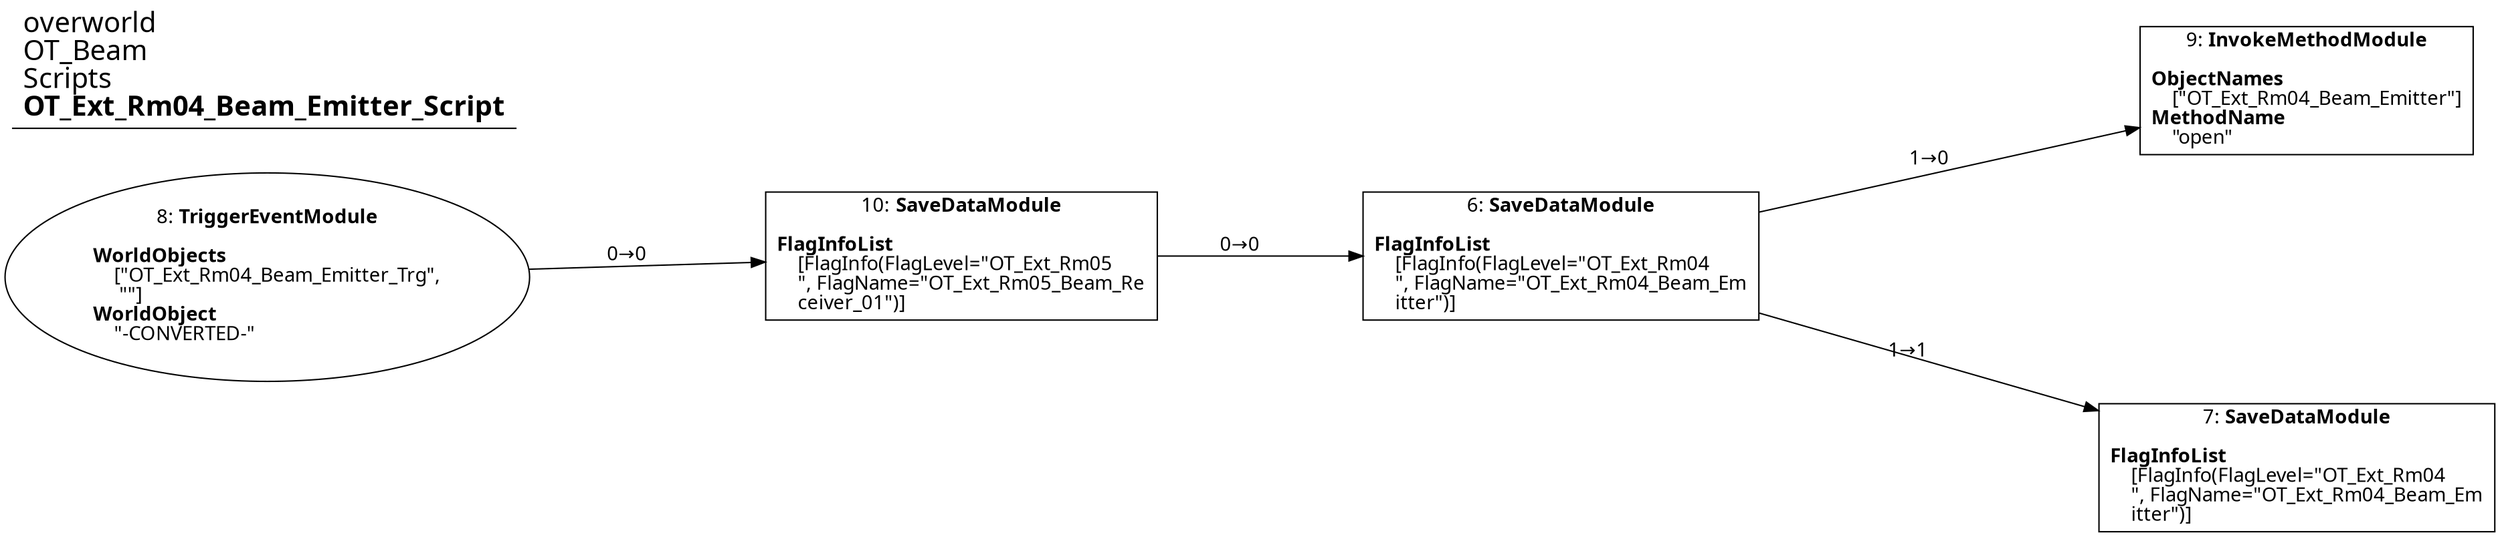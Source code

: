digraph {
    layout = fdp;
    overlap = prism;
    sep = "+16";
    splines = spline;

    node [ shape = box ];

    graph [ fontname = "Segoe UI" ];
    node [ fontname = "Segoe UI" ];
    edge [ fontname = "Segoe UI" ];

    6 [ label = <6: <b>SaveDataModule</b><br/><br/><b>FlagInfoList</b><br align="left"/>    [FlagInfo(FlagLevel=&quot;OT_Ext_Rm04<br align="left"/>    &quot;, FlagName=&quot;OT_Ext_Rm04_Beam_Em<br align="left"/>    itter&quot;)]<br align="left"/>> ];
    6 [ pos = "0.47700003,0.012!" ];
    6 -> 7 [ label = "1→1" ];
    6 -> 9 [ label = "1→0" ];

    7 [ label = <7: <b>SaveDataModule</b><br/><br/><b>FlagInfoList</b><br align="left"/>    [FlagInfo(FlagLevel=&quot;OT_Ext_Rm04<br align="left"/>    &quot;, FlagName=&quot;OT_Ext_Rm04_Beam_Em<br align="left"/>    itter&quot;)]<br align="left"/>> ];
    7 [ pos = "0.77900004,-0.075!" ];

    8 [ label = <8: <b>TriggerEventModule</b><br/><br/><b>WorldObjects</b><br align="left"/>    [&quot;OT_Ext_Rm04_Beam_Emitter_Trg&quot;,<br align="left"/>     &quot;&quot;]<br align="left"/><b>WorldObject</b><br align="left"/>    &quot;-CONVERTED-&quot;<br align="left"/>> ];
    8 [ shape = oval ]
    8 [ pos = "-0.054,0.012!" ];
    8 -> 10 [ label = "0→0" ];

    9 [ label = <9: <b>InvokeMethodModule</b><br/><br/><b>ObjectNames</b><br align="left"/>    [&quot;OT_Ext_Rm04_Beam_Emitter&quot;]<br align="left"/><b>MethodName</b><br align="left"/>    &quot;open&quot;<br align="left"/>> ];
    9 [ pos = "0.78300005,0.080000006!" ];

    10 [ label = <10: <b>SaveDataModule</b><br/><br/><b>FlagInfoList</b><br align="left"/>    [FlagInfo(FlagLevel=&quot;OT_Ext_Rm05<br align="left"/>    &quot;, FlagName=&quot;OT_Ext_Rm05_Beam_Re<br align="left"/>    ceiver_01&quot;)]<br align="left"/>> ];
    10 [ pos = "0.231,0.012!" ];
    10 -> 6 [ label = "0→0" ];

    title [ pos = "-0.055000003,0.081!" ];
    title [ shape = underline ];
    title [ label = <<font point-size="20">overworld<br align="left"/>OT_Beam<br align="left"/>Scripts<br align="left"/><b>OT_Ext_Rm04_Beam_Emitter_Script</b><br align="left"/></font>> ];
}
